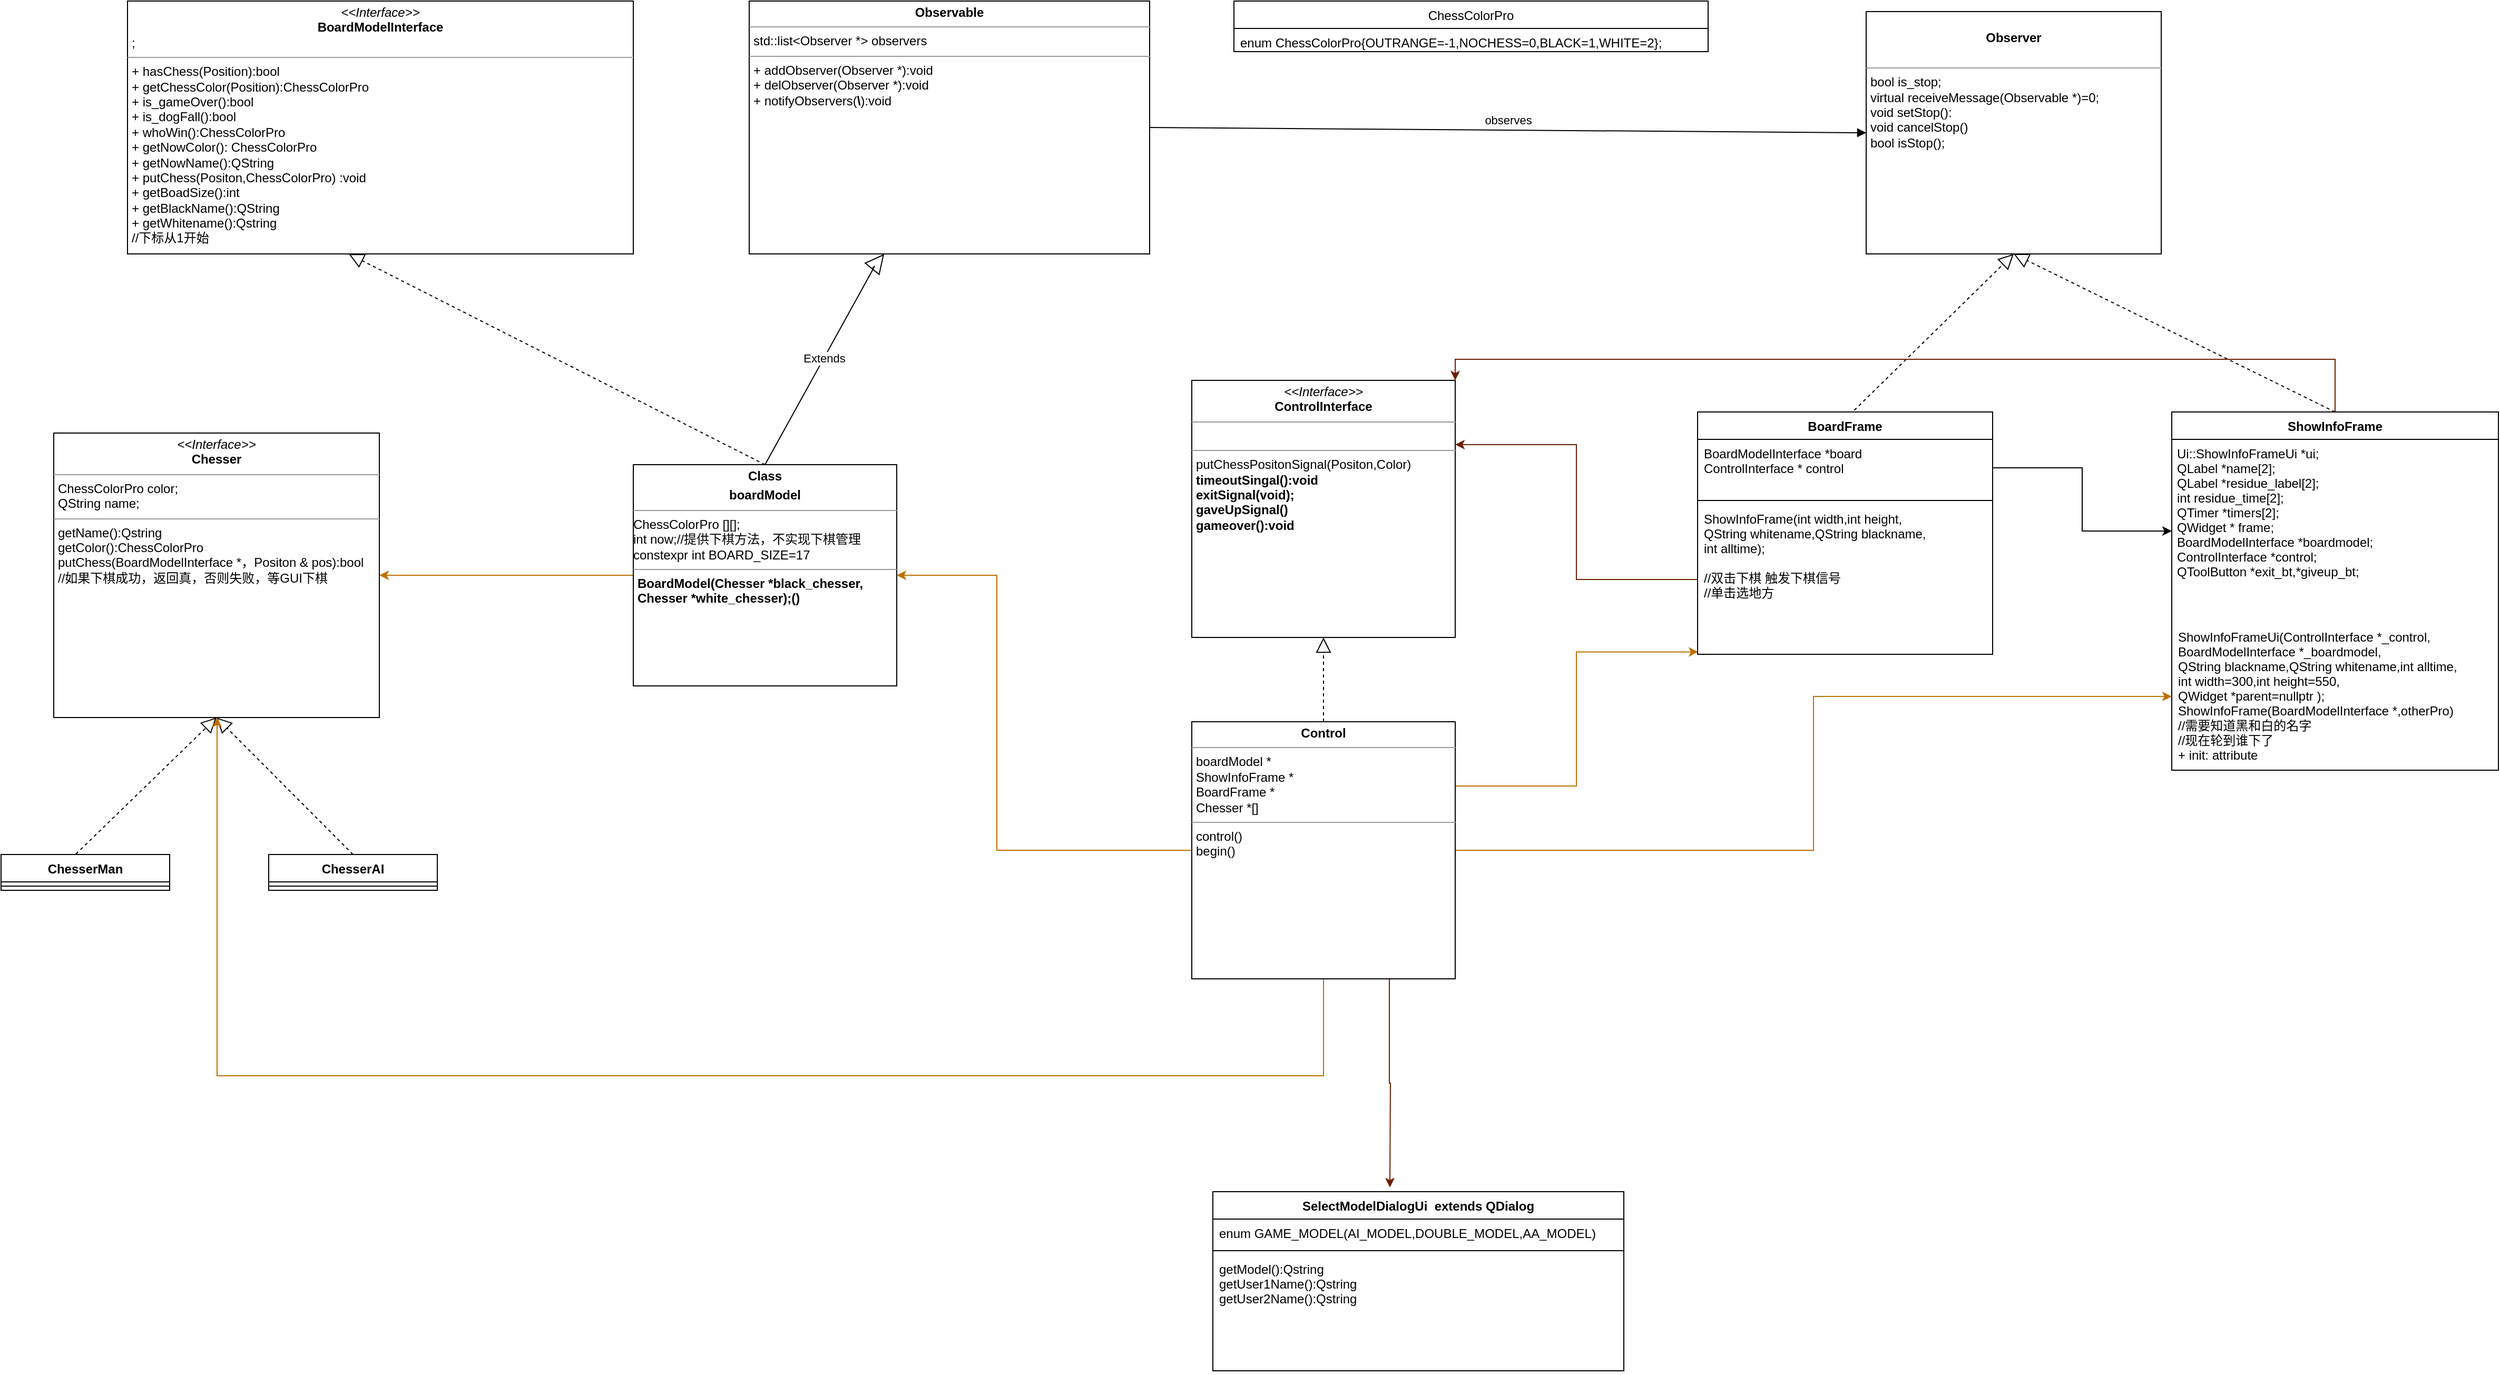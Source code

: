 <mxfile version="12.9.9" type="device"><diagram id="C5RBs43oDa-KdzZeNtuy" name="Page-1"><mxGraphModel dx="1422" dy="822" grid="1" gridSize="10" guides="1" tooltips="1" connect="1" arrows="1" fold="1" page="1" pageScale="1" pageWidth="827" pageHeight="1169" math="0" shadow="0"><root><mxCell id="WIyWlLk6GJQsqaUBKTNV-0"/><mxCell id="WIyWlLk6GJQsqaUBKTNV-1" parent="WIyWlLk6GJQsqaUBKTNV-0"/><mxCell id="UcRqDmjY_OGyac_XTxnk-2" value="&lt;p style=&quot;margin: 0px ; margin-top: 4px ; text-align: center&quot;&gt;&lt;i&gt;&amp;lt;&amp;lt;Interface&amp;gt;&amp;gt;&lt;/i&gt;&lt;br&gt;&lt;b&gt;BoardModelInterface&lt;/b&gt;&lt;/p&gt;&lt;p style=&quot;margin: 0px ; margin-left: 4px&quot;&gt;;&lt;br&gt;&lt;/p&gt;&lt;hr size=&quot;1&quot;&gt;&lt;p style=&quot;margin: 0px ; margin-left: 4px&quot;&gt;+ hasChess(Position):bool&lt;/p&gt;&lt;p style=&quot;margin: 0px ; margin-left: 4px&quot;&gt;+ getChessColor(Position):ChessColorPro&lt;/p&gt;&lt;p style=&quot;margin: 0px ; margin-left: 4px&quot;&gt;+ is_gameOver():bool&lt;/p&gt;&lt;p style=&quot;margin: 0px ; margin-left: 4px&quot;&gt;+ is_dogFall():bool&lt;/p&gt;&lt;p style=&quot;margin: 0px ; margin-left: 4px&quot;&gt;+&amp;nbsp;&lt;span&gt;whoWin():ChessColorPro&lt;/span&gt;&lt;/p&gt;&lt;p style=&quot;margin: 0px ; margin-left: 4px&quot;&gt;+ getNowColor(): ChessColorPro&lt;/p&gt;&lt;p style=&quot;margin: 0px ; margin-left: 4px&quot;&gt;+ getNowName():QString&lt;/p&gt;&lt;p style=&quot;margin: 0px ; margin-left: 4px&quot;&gt;+ putChess(Positon,ChessColorPro) :void&lt;/p&gt;&lt;p style=&quot;margin: 0px ; margin-left: 4px&quot;&gt;+ getBoadSize():int&lt;/p&gt;&lt;p style=&quot;margin: 0px ; margin-left: 4px&quot;&gt;+ getBlackName():QString&lt;/p&gt;&lt;p style=&quot;margin: 0px ; margin-left: 4px&quot;&gt;+ getWhitename():Qstring&lt;/p&gt;&lt;p style=&quot;margin: 0px ; margin-left: 4px&quot;&gt;//下标从1开始&lt;/p&gt;&amp;nbsp;&lt;p style=&quot;margin: 0px ; margin-left: 4px&quot;&gt;&lt;br&gt;&lt;/p&gt;&lt;br&gt;&lt;p style=&quot;margin: 0px ; margin-left: 4px&quot;&gt;&lt;br&gt;&lt;/p&gt;&lt;p style=&quot;margin: 0px ; margin-left: 4px&quot;&gt;&lt;br&gt;&lt;/p&gt;" style="verticalAlign=top;align=left;overflow=fill;fontSize=12;fontFamily=Helvetica;html=1;" parent="WIyWlLk6GJQsqaUBKTNV-1" vertex="1"><mxGeometry x="120" y="120" width="480" height="240" as="geometry"/></mxCell><mxCell id="UcRqDmjY_OGyac_XTxnk-11" value="&lt;p style=&quot;margin: 0px ; margin-top: 4px ; text-align: center&quot;&gt;&lt;b&gt;Observable&lt;/b&gt;&lt;/p&gt;&lt;hr size=&quot;1&quot;&gt;&lt;p style=&quot;margin: 0px ; margin-left: 4px&quot;&gt;std::list&amp;lt;Observer *&amp;gt; observers&lt;/p&gt;&lt;hr size=&quot;1&quot;&gt;&lt;p style=&quot;margin: 0px ; margin-left: 4px&quot;&gt;+ addObserver(Observer *):void&lt;/p&gt;&lt;p style=&quot;margin: 0px ; margin-left: 4px&quot;&gt;+ delObserver(Observer *):void&lt;br&gt;+ notifyObservers(&lt;b&gt;\&lt;/b&gt;&lt;span&gt;):void&lt;/span&gt;&lt;/p&gt;&lt;b style=&quot;text-align: center&quot;&gt;&lt;div style=&quot;text-align: justify&quot;&gt;&lt;br&gt;&lt;/div&gt;&lt;/b&gt;" style="verticalAlign=top;align=left;overflow=fill;fontSize=12;fontFamily=Helvetica;html=1;" parent="WIyWlLk6GJQsqaUBKTNV-1" vertex="1"><mxGeometry x="710" y="120" width="380" height="240" as="geometry"/></mxCell><mxCell id="UcRqDmjY_OGyac_XTxnk-12" value="" style="endArrow=block;dashed=1;endFill=0;endSize=12;html=1;exitX=0.5;exitY=0;exitDx=0;exitDy=0;" parent="WIyWlLk6GJQsqaUBKTNV-1" source="UcRqDmjY_OGyac_XTxnk-14" edge="1"><mxGeometry width="160" relative="1" as="geometry"><mxPoint x="540" y="480" as="sourcePoint"/><mxPoint x="330" y="360" as="targetPoint"/><Array as="points"/></mxGeometry></mxCell><mxCell id="UcRqDmjY_OGyac_XTxnk-13" value="Extends" style="endArrow=block;endSize=16;endFill=0;html=1;entryX=0.337;entryY=1;entryDx=0;entryDy=0;entryPerimeter=0;exitX=0.5;exitY=0;exitDx=0;exitDy=0;" parent="WIyWlLk6GJQsqaUBKTNV-1" source="UcRqDmjY_OGyac_XTxnk-14" target="UcRqDmjY_OGyac_XTxnk-11" edge="1"><mxGeometry width="160" relative="1" as="geometry"><mxPoint x="620" y="490" as="sourcePoint"/><mxPoint x="810" y="470" as="targetPoint"/><Array as="points"><mxPoint x="830" y="370"/></Array></mxGeometry></mxCell><mxCell id="lkzZBm51rhuiRGanckFV-7" style="edgeStyle=orthogonalEdgeStyle;rounded=0;orthogonalLoop=1;jettySize=auto;html=1;fillColor=#f0a30a;strokeColor=#BD7000;" parent="WIyWlLk6GJQsqaUBKTNV-1" source="UcRqDmjY_OGyac_XTxnk-14" target="UcRqDmjY_OGyac_XTxnk-27" edge="1"><mxGeometry relative="1" as="geometry"/></mxCell><mxCell id="UcRqDmjY_OGyac_XTxnk-14" value="&lt;p style=&quot;margin: 0px ; margin-top: 4px ; text-align: center&quot;&gt;&lt;b&gt;Class&lt;/b&gt;&lt;/p&gt;&lt;p style=&quot;margin: 0px ; margin-top: 4px ; text-align: center&quot;&gt;&lt;b&gt;boardModel&lt;/b&gt;&lt;/p&gt;&lt;hr size=&quot;1&quot;&gt;&lt;p style=&quot;margin: 0px ; margin-left: 4px&quot;&gt;&lt;/p&gt;ChessColorPro [][];&lt;br&gt;int now;//提供下棋方法，不实现下棋管理&lt;br&gt;constexpr int BOARD_SIZE=17&lt;br&gt;&lt;hr size=&quot;1&quot;&gt;&lt;p style=&quot;margin: 0px ; margin-left: 4px&quot;&gt;&lt;b&gt;BoardModel(Chesser *black_chesser,&lt;/b&gt;&lt;br&gt;&lt;/p&gt;&lt;p style=&quot;margin: 0px ; margin-left: 4px&quot;&gt;&lt;b&gt;Chesser *white_chesser);()&lt;/b&gt;&lt;/p&gt;" style="verticalAlign=top;align=left;overflow=fill;fontSize=12;fontFamily=Helvetica;html=1;strokeColor=#000000;" parent="WIyWlLk6GJQsqaUBKTNV-1" vertex="1"><mxGeometry x="600" y="560" width="250" height="210" as="geometry"/></mxCell><mxCell id="UcRqDmjY_OGyac_XTxnk-15" value="&lt;p style=&quot;margin: 0px ; margin-top: 4px ; text-align: center&quot;&gt;&lt;br&gt;&lt;b&gt;Observer&lt;/b&gt;&lt;/p&gt;&lt;p style=&quot;margin: 0px ; margin-left: 4px&quot;&gt;&lt;br&gt;&lt;/p&gt;&lt;hr size=&quot;1&quot;&gt;&lt;p style=&quot;margin: 0px ; margin-left: 4px&quot;&gt;bool is_stop;&lt;/p&gt;&lt;p style=&quot;margin: 0px ; margin-left: 4px&quot;&gt;virtual receiveMessage(&lt;span&gt;Observable *&lt;/span&gt;&lt;span&gt;)=0;&lt;/span&gt;&lt;/p&gt;&lt;p style=&quot;margin: 0px ; margin-left: 4px&quot;&gt;void setStop():&lt;/p&gt;&lt;p style=&quot;margin: 0px ; margin-left: 4px&quot;&gt;void cancelStop()&lt;/p&gt;&lt;p style=&quot;margin: 0px ; margin-left: 4px&quot;&gt;bool isStop();&lt;/p&gt;&lt;p style=&quot;margin: 0px ; margin-left: 4px&quot;&gt;&lt;br&gt;&lt;/p&gt;" style="verticalAlign=top;align=left;overflow=fill;fontSize=12;fontFamily=Helvetica;html=1;" parent="WIyWlLk6GJQsqaUBKTNV-1" vertex="1"><mxGeometry x="1770" y="130" width="280" height="230" as="geometry"/></mxCell><mxCell id="UcRqDmjY_OGyac_XTxnk-27" value="&lt;p style=&quot;margin: 0px ; margin-top: 4px ; text-align: center&quot;&gt;&lt;i&gt;&amp;lt;&amp;lt;Interface&amp;gt;&amp;gt;&lt;/i&gt;&lt;br&gt;&lt;b&gt;Chesser&lt;/b&gt;&lt;/p&gt;&lt;hr size=&quot;1&quot;&gt;&lt;p style=&quot;margin: 0px ; margin-left: 4px&quot;&gt;ChessColorPro color;&lt;/p&gt;&lt;p style=&quot;margin: 0px ; margin-left: 4px&quot;&gt;QString name;&lt;/p&gt;&lt;hr size=&quot;1&quot;&gt;&lt;p style=&quot;margin: 0px 0px 0px 4px&quot;&gt;getName():Qstring&lt;/p&gt;&lt;p style=&quot;margin: 0px 0px 0px 4px&quot;&gt;getColor():&lt;span&gt;ChessColorPro&lt;/span&gt;&lt;/p&gt;&lt;p style=&quot;margin: 0px 0px 0px 4px&quot;&gt;putChess(&lt;span&gt;BoardModelInterface *&lt;/span&gt;&lt;span&gt;，Positon &amp;amp; pos):bool&amp;nbsp;&lt;/span&gt;&lt;/p&gt;&lt;p style=&quot;margin: 0px 0px 0px 4px&quot;&gt;&lt;span&gt;//如果下棋成功，返回真，&lt;/span&gt;&lt;span&gt;否则失败，等GUI下棋&lt;/span&gt;&lt;/p&gt;" style="verticalAlign=top;align=left;overflow=fill;fontSize=12;fontFamily=Helvetica;html=1;" parent="WIyWlLk6GJQsqaUBKTNV-1" vertex="1"><mxGeometry x="50" y="530" width="309" height="270" as="geometry"/></mxCell><mxCell id="UcRqDmjY_OGyac_XTxnk-41" value="" style="endArrow=block;dashed=1;endFill=0;endSize=12;html=1;entryX=0.5;entryY=1;entryDx=0;entryDy=0;exitX=0.444;exitY=-0.012;exitDx=0;exitDy=0;exitPerimeter=0;" parent="WIyWlLk6GJQsqaUBKTNV-1" source="UcRqDmjY_OGyac_XTxnk-32" target="UcRqDmjY_OGyac_XTxnk-27" edge="1"><mxGeometry width="160" relative="1" as="geometry"><mxPoint x="80" y="680" as="sourcePoint"/><mxPoint x="240" y="680" as="targetPoint"/></mxGeometry></mxCell><mxCell id="UcRqDmjY_OGyac_XTxnk-42" value="" style="endArrow=block;dashed=1;endFill=0;endSize=12;html=1;exitX=0.5;exitY=0;exitDx=0;exitDy=0;entryX=0.5;entryY=1;entryDx=0;entryDy=0;" parent="WIyWlLk6GJQsqaUBKTNV-1" source="UcRqDmjY_OGyac_XTxnk-36" target="UcRqDmjY_OGyac_XTxnk-27" edge="1"><mxGeometry width="160" relative="1" as="geometry"><mxPoint x="171.04" y="738.968" as="sourcePoint"/><mxPoint x="270" y="660" as="targetPoint"/></mxGeometry></mxCell><mxCell id="UcRqDmjY_OGyac_XTxnk-46" value="observes" style="html=1;verticalAlign=bottom;endArrow=block;exitX=1;exitY=0.5;exitDx=0;exitDy=0;entryX=0;entryY=0.5;entryDx=0;entryDy=0;" parent="WIyWlLk6GJQsqaUBKTNV-1" source="UcRqDmjY_OGyac_XTxnk-11" target="UcRqDmjY_OGyac_XTxnk-15" edge="1"><mxGeometry width="80" relative="1" as="geometry"><mxPoint x="1090" y="230" as="sourcePoint"/><mxPoint x="1780" y="250" as="targetPoint"/></mxGeometry></mxCell><mxCell id="UcRqDmjY_OGyac_XTxnk-59" value="" style="endArrow=block;dashed=1;endFill=0;endSize=12;html=1;exitX=0.5;exitY=0;exitDx=0;exitDy=0;entryX=0.5;entryY=1;entryDx=0;entryDy=0;" parent="WIyWlLk6GJQsqaUBKTNV-1" source="UcRqDmjY_OGyac_XTxnk-54" target="UcRqDmjY_OGyac_XTxnk-15" edge="1"><mxGeometry width="160" relative="1" as="geometry"><mxPoint x="1440" y="350" as="sourcePoint"/><mxPoint x="1860" y="350" as="targetPoint"/></mxGeometry></mxCell><mxCell id="UcRqDmjY_OGyac_XTxnk-61" value="" style="endArrow=block;dashed=1;endFill=0;endSize=12;html=1;entryX=0.5;entryY=1;entryDx=0;entryDy=0;exitX=0.531;exitY=-0.007;exitDx=0;exitDy=0;exitPerimeter=0;" parent="WIyWlLk6GJQsqaUBKTNV-1" source="eS4sRH_4YggFSyNS9GUr-0" target="UcRqDmjY_OGyac_XTxnk-15" edge="1"><mxGeometry width="160" relative="1" as="geometry"><mxPoint x="1732" y="430" as="sourcePoint"/><mxPoint x="1600" y="430" as="targetPoint"/></mxGeometry></mxCell><mxCell id="UcRqDmjY_OGyac_XTxnk-62" value="ChessColorPro" style="swimlane;fontStyle=0;childLayout=stackLayout;horizontal=1;startSize=26;fillColor=none;horizontalStack=0;resizeParent=1;resizeParentMax=0;resizeLast=0;collapsible=1;marginBottom=0;" parent="WIyWlLk6GJQsqaUBKTNV-1" vertex="1"><mxGeometry x="1170" y="120" width="450" height="48" as="geometry"/></mxCell><mxCell id="UcRqDmjY_OGyac_XTxnk-63" value="enum ChessColorPro{OUTRANGE=-1,NOCHESS=0,BLACK=1,WHITE=2};" style="text;strokeColor=none;fillColor=none;align=left;verticalAlign=top;spacingLeft=4;spacingRight=4;overflow=hidden;rotatable=0;points=[[0,0.5],[1,0.5]];portConstraint=eastwest;" parent="UcRqDmjY_OGyac_XTxnk-62" vertex="1"><mxGeometry y="26" width="450" height="22" as="geometry"/></mxCell><mxCell id="UcRqDmjY_OGyac_XTxnk-32" value="ChesserMan" style="swimlane;fontStyle=1;align=center;verticalAlign=top;childLayout=stackLayout;horizontal=1;startSize=26;horizontalStack=0;resizeParent=1;resizeParentMax=0;resizeLast=0;collapsible=1;marginBottom=0;" parent="WIyWlLk6GJQsqaUBKTNV-1" vertex="1"><mxGeometry y="930" width="160" height="34" as="geometry"/></mxCell><mxCell id="UcRqDmjY_OGyac_XTxnk-34" value="" style="line;strokeWidth=1;fillColor=none;align=left;verticalAlign=middle;spacingTop=-1;spacingLeft=3;spacingRight=3;rotatable=0;labelPosition=right;points=[];portConstraint=eastwest;" parent="UcRqDmjY_OGyac_XTxnk-32" vertex="1"><mxGeometry y="26" width="160" height="8" as="geometry"/></mxCell><mxCell id="UcRqDmjY_OGyac_XTxnk-36" value="ChesserAI" style="swimlane;fontStyle=1;align=center;verticalAlign=top;childLayout=stackLayout;horizontal=1;startSize=26;horizontalStack=0;resizeParent=1;resizeParentMax=0;resizeLast=0;collapsible=1;marginBottom=0;" parent="WIyWlLk6GJQsqaUBKTNV-1" vertex="1"><mxGeometry x="254" y="930" width="160" height="34" as="geometry"/></mxCell><mxCell id="UcRqDmjY_OGyac_XTxnk-38" value="" style="line;strokeWidth=1;fillColor=none;align=left;verticalAlign=middle;spacingTop=-1;spacingLeft=3;spacingRight=3;rotatable=0;labelPosition=right;points=[];portConstraint=eastwest;" parent="UcRqDmjY_OGyac_XTxnk-36" vertex="1"><mxGeometry y="26" width="160" height="8" as="geometry"/></mxCell><mxCell id="UcRqDmjY_OGyac_XTxnk-85" value="&lt;p style=&quot;margin: 0px ; margin-top: 4px ; text-align: center&quot;&gt;&lt;i&gt;&amp;lt;&amp;lt;Interface&amp;gt;&amp;gt;&lt;/i&gt;&lt;br&gt;&lt;b&gt;ControlInterface&lt;/b&gt;&lt;/p&gt;&lt;hr size=&quot;1&quot;&gt;&lt;p style=&quot;margin: 0px ; margin-left: 4px&quot;&gt;&lt;br&gt;&lt;/p&gt;&lt;hr size=&quot;1&quot;&gt;&lt;p style=&quot;margin: 0px ; margin-left: 4px&quot;&gt;&lt;span&gt;putChessPositonSignal(Positon,Color)&lt;/span&gt;&lt;br&gt;&lt;/p&gt;&lt;p style=&quot;margin: 0px 0px 0px 4px&quot;&gt;&lt;b style=&quot;text-align: center&quot;&gt;timeoutSingal():void&lt;/b&gt;&lt;/p&gt;&lt;p style=&quot;margin: 0px 0px 0px 4px&quot;&gt;&lt;b style=&quot;text-align: center&quot;&gt;exitSignal(void);&lt;/b&gt;&lt;/p&gt;&lt;p style=&quot;margin: 0px 0px 0px 4px&quot;&gt;&lt;b&gt;gaveUpSignal()&lt;/b&gt;&lt;/p&gt;&lt;p style=&quot;margin: 0px 0px 0px 4px&quot;&gt;&lt;b style=&quot;text-align: center&quot;&gt;gameover():void&lt;/b&gt;&lt;/p&gt;" style="verticalAlign=top;align=left;overflow=fill;fontSize=12;fontFamily=Helvetica;html=1;" parent="WIyWlLk6GJQsqaUBKTNV-1" vertex="1"><mxGeometry x="1130" y="480" width="250" height="244" as="geometry"/></mxCell><mxCell id="lkzZBm51rhuiRGanckFV-4" style="edgeStyle=orthogonalEdgeStyle;rounded=0;orthogonalLoop=1;jettySize=auto;html=1;entryX=1;entryY=0.5;entryDx=0;entryDy=0;fillColor=#f0a30a;strokeColor=#BD7000;" parent="WIyWlLk6GJQsqaUBKTNV-1" source="lkzZBm51rhuiRGanckFV-0" target="UcRqDmjY_OGyac_XTxnk-14" edge="1"><mxGeometry relative="1" as="geometry"><mxPoint x="800" y="665" as="targetPoint"/><Array as="points"><mxPoint x="945" y="926"/><mxPoint x="945" y="665"/></Array></mxGeometry></mxCell><mxCell id="lkzZBm51rhuiRGanckFV-5" style="edgeStyle=orthogonalEdgeStyle;rounded=0;orthogonalLoop=1;jettySize=auto;html=1;fillColor=#f0a30a;strokeColor=#BD7000;exitX=1;exitY=0.25;exitDx=0;exitDy=0;entryX=0.002;entryY=0.984;entryDx=0;entryDy=0;entryPerimeter=0;" parent="WIyWlLk6GJQsqaUBKTNV-1" source="lkzZBm51rhuiRGanckFV-0" target="eS4sRH_4YggFSyNS9GUr-3" edge="1"><mxGeometry relative="1" as="geometry"><mxPoint x="1729.54" y="553.472" as="targetPoint"/><mxPoint x="1380" y="926" as="sourcePoint"/></mxGeometry></mxCell><mxCell id="lkzZBm51rhuiRGanckFV-6" style="edgeStyle=orthogonalEdgeStyle;rounded=0;orthogonalLoop=1;jettySize=auto;html=1;fillColor=#f0a30a;strokeColor=#BD7000;exitX=1;exitY=0.5;exitDx=0;exitDy=0;" parent="WIyWlLk6GJQsqaUBKTNV-1" source="lkzZBm51rhuiRGanckFV-0" target="UcRqDmjY_OGyac_XTxnk-74" edge="1"><mxGeometry relative="1" as="geometry"><mxPoint x="1390" y="940" as="sourcePoint"/><mxPoint x="2240" y="680" as="targetPoint"/></mxGeometry></mxCell><mxCell id="lkzZBm51rhuiRGanckFV-8" style="edgeStyle=orthogonalEdgeStyle;rounded=0;orthogonalLoop=1;jettySize=auto;html=1;fillColor=#f0a30a;strokeColor=#BD7000;" parent="WIyWlLk6GJQsqaUBKTNV-1" source="lkzZBm51rhuiRGanckFV-0" target="UcRqDmjY_OGyac_XTxnk-27" edge="1"><mxGeometry relative="1" as="geometry"><Array as="points"><mxPoint x="1255" y="1140"/><mxPoint x="205" y="1140"/></Array></mxGeometry></mxCell><mxCell id="eS4sRH_4YggFSyNS9GUr-36" style="edgeStyle=orthogonalEdgeStyle;rounded=0;orthogonalLoop=1;jettySize=auto;html=1;exitX=0.75;exitY=1;exitDx=0;exitDy=0;fillColor=#a0522d;strokeColor=#6D1F00;" parent="WIyWlLk6GJQsqaUBKTNV-1" source="lkzZBm51rhuiRGanckFV-0" edge="1"><mxGeometry relative="1" as="geometry"><mxPoint x="1318" y="1246" as="targetPoint"/></mxGeometry></mxCell><mxCell id="lkzZBm51rhuiRGanckFV-0" value="&lt;p style=&quot;margin: 0px ; margin-top: 4px ; text-align: center&quot;&gt;&lt;b&gt;Control&lt;/b&gt;&lt;/p&gt;&lt;hr size=&quot;1&quot;&gt;&lt;p style=&quot;margin: 0px ; margin-left: 4px&quot;&gt;boardModel *&lt;/p&gt;&lt;p style=&quot;margin: 0px ; margin-left: 4px&quot;&gt;ShowInfoFrame *&lt;br&gt;&lt;/p&gt;&lt;p style=&quot;margin: 0px ; margin-left: 4px&quot;&gt;BoardFrame *&lt;br&gt;&lt;/p&gt;&lt;p style=&quot;margin: 0px ; margin-left: 4px&quot;&gt;Chesser *[]&lt;/p&gt;&lt;hr size=&quot;1&quot;&gt;&lt;p style=&quot;margin: 0px ; margin-left: 4px&quot;&gt;control()&lt;/p&gt;&lt;p style=&quot;margin: 0px ; margin-left: 4px&quot;&gt;begin()&lt;/p&gt;&lt;span&gt;&lt;br&gt;&lt;/span&gt;" style="verticalAlign=top;align=left;overflow=fill;fontSize=12;fontFamily=Helvetica;html=1;" parent="WIyWlLk6GJQsqaUBKTNV-1" vertex="1"><mxGeometry x="1130" y="804" width="250" height="244" as="geometry"/></mxCell><mxCell id="lkzZBm51rhuiRGanckFV-1" value="" style="endArrow=block;dashed=1;endFill=0;endSize=12;html=1;entryX=0.5;entryY=1;entryDx=0;entryDy=0;exitX=0.5;exitY=0;exitDx=0;exitDy=0;" parent="WIyWlLk6GJQsqaUBKTNV-1" source="lkzZBm51rhuiRGanckFV-0" target="UcRqDmjY_OGyac_XTxnk-85" edge="1"><mxGeometry width="160" relative="1" as="geometry"><mxPoint x="920" y="820" as="sourcePoint"/><mxPoint x="1080" y="820" as="targetPoint"/></mxGeometry></mxCell><mxCell id="eS4sRH_4YggFSyNS9GUr-4" value="" style="edgeStyle=orthogonalEdgeStyle;rounded=0;orthogonalLoop=1;jettySize=auto;html=1;entryX=0;entryY=0.5;entryDx=0;entryDy=0;" parent="WIyWlLk6GJQsqaUBKTNV-1" source="eS4sRH_4YggFSyNS9GUr-1" target="UcRqDmjY_OGyac_XTxnk-55" edge="1"><mxGeometry relative="1" as="geometry"><mxPoint x="2060" y="492" as="targetPoint"/></mxGeometry></mxCell><mxCell id="eS4sRH_4YggFSyNS9GUr-10" style="edgeStyle=orthogonalEdgeStyle;rounded=0;orthogonalLoop=1;jettySize=auto;html=1;entryX=1;entryY=0;entryDx=0;entryDy=0;fillColor=#a0522d;strokeColor=#6D1F00;" parent="WIyWlLk6GJQsqaUBKTNV-1" source="UcRqDmjY_OGyac_XTxnk-54" target="UcRqDmjY_OGyac_XTxnk-85" edge="1"><mxGeometry relative="1" as="geometry"><Array as="points"><mxPoint x="2215" y="460"/><mxPoint x="1380" y="460"/></Array></mxGeometry></mxCell><mxCell id="eS4sRH_4YggFSyNS9GUr-9" style="edgeStyle=orthogonalEdgeStyle;rounded=0;orthogonalLoop=1;jettySize=auto;html=1;fillColor=#a0522d;strokeColor=#6D1F00;entryX=1;entryY=0.25;entryDx=0;entryDy=0;" parent="WIyWlLk6GJQsqaUBKTNV-1" source="eS4sRH_4YggFSyNS9GUr-3" target="UcRqDmjY_OGyac_XTxnk-85" edge="1"><mxGeometry relative="1" as="geometry"/></mxCell><mxCell id="eS4sRH_4YggFSyNS9GUr-32" value="SelectModelDialogUi  extends QDialog" style="swimlane;fontStyle=1;align=center;verticalAlign=top;childLayout=stackLayout;horizontal=1;startSize=26;horizontalStack=0;resizeParent=1;resizeParentMax=0;resizeLast=0;collapsible=1;marginBottom=0;fillColor=none;gradientColor=none;" parent="WIyWlLk6GJQsqaUBKTNV-1" vertex="1"><mxGeometry x="1150" y="1250" width="390" height="170" as="geometry"/></mxCell><mxCell id="eS4sRH_4YggFSyNS9GUr-33" value="enum GAME_MODEL(AI_MODEL,DOUBLE_MODEL,AA_MODEL)&#10;" style="text;strokeColor=none;fillColor=none;align=left;verticalAlign=top;spacingLeft=4;spacingRight=4;overflow=hidden;rotatable=0;points=[[0,0.5],[1,0.5]];portConstraint=eastwest;" parent="eS4sRH_4YggFSyNS9GUr-32" vertex="1"><mxGeometry y="26" width="390" height="26" as="geometry"/></mxCell><mxCell id="eS4sRH_4YggFSyNS9GUr-34" value="" style="line;strokeWidth=1;fillColor=none;align=left;verticalAlign=middle;spacingTop=-1;spacingLeft=3;spacingRight=3;rotatable=0;labelPosition=right;points=[];portConstraint=eastwest;" parent="eS4sRH_4YggFSyNS9GUr-32" vertex="1"><mxGeometry y="52" width="390" height="8" as="geometry"/></mxCell><mxCell id="eS4sRH_4YggFSyNS9GUr-35" value="getModel():Qstring&#10;getUser1Name():Qstring&#10;getUser2Name():Qstring" style="text;strokeColor=none;fillColor=none;align=left;verticalAlign=top;spacingLeft=4;spacingRight=4;overflow=hidden;rotatable=0;points=[[0,0.5],[1,0.5]];portConstraint=eastwest;" parent="eS4sRH_4YggFSyNS9GUr-32" vertex="1"><mxGeometry y="60" width="390" height="110" as="geometry"/></mxCell><mxCell id="UcRqDmjY_OGyac_XTxnk-54" value="ShowInfoFrame" style="swimlane;fontStyle=1;align=center;verticalAlign=top;childLayout=stackLayout;horizontal=1;startSize=26;horizontalStack=0;resizeParent=1;resizeParentMax=0;resizeLast=0;collapsible=1;marginBottom=0;" parent="WIyWlLk6GJQsqaUBKTNV-1" vertex="1"><mxGeometry x="2060" y="510" width="310" height="340" as="geometry"/></mxCell><mxCell id="UcRqDmjY_OGyac_XTxnk-55" value="    Ui::ShowInfoFrameUi *ui;&#10;    QLabel *name[2];&#10;    QLabel *residue_label[2];&#10;    int residue_time[2];&#10;    QTimer *timers[2];&#10;    QWidget * frame;&#10;    BoardModelInterface *boardmodel;&#10;    ControlInterface *control;&#10;    QToolButton *exit_bt,*giveup_bt;" style="text;strokeColor=none;fillColor=none;align=left;verticalAlign=top;spacingLeft=3;spacingRight=4;overflow=hidden;rotatable=0;points=[[0,0.5],[1,0.5]];portConstraint=eastwest;" parent="UcRqDmjY_OGyac_XTxnk-54" vertex="1"><mxGeometry y="26" width="310" height="174" as="geometry"/></mxCell><mxCell id="UcRqDmjY_OGyac_XTxnk-74" value="ShowInfoFrameUi(ControlInterface *_control,&#10;BoardModelInterface *_boardmodel,&#10;QString blackname,QString whitename,int alltime,&#10;int width=300,int height=550,&#10;QWidget *parent=nullptr );&#10;ShowInfoFrame(BoardModelInterface *,otherPro)&#10;//需要知道黑和白的名字&#10;//现在轮到谁下了&#10;+ init: attribute" style="text;strokeColor=none;fillColor=none;align=left;verticalAlign=top;spacingLeft=4;spacingRight=4;overflow=hidden;rotatable=0;points=[[0,0.5],[1,0.5]];portConstraint=eastwest;" parent="UcRqDmjY_OGyac_XTxnk-54" vertex="1"><mxGeometry y="200" width="310" height="140" as="geometry"/></mxCell><mxCell id="eS4sRH_4YggFSyNS9GUr-0" value="BoardFrame" style="swimlane;fontStyle=1;align=center;verticalAlign=top;childLayout=stackLayout;horizontal=1;startSize=26;horizontalStack=0;resizeParent=1;resizeParentMax=0;resizeLast=0;collapsible=1;marginBottom=0;" parent="WIyWlLk6GJQsqaUBKTNV-1" vertex="1"><mxGeometry x="1610" y="510" width="280" height="230" as="geometry"/></mxCell><mxCell id="eS4sRH_4YggFSyNS9GUr-1" value="BoardModelInterface *board&#10;ControlInterface * control&#10;" style="text;strokeColor=none;fillColor=none;align=left;verticalAlign=top;spacingLeft=4;spacingRight=4;overflow=hidden;rotatable=0;points=[[0,0.5],[1,0.5]];portConstraint=eastwest;" parent="eS4sRH_4YggFSyNS9GUr-0" vertex="1"><mxGeometry y="26" width="280" height="54" as="geometry"/></mxCell><mxCell id="eS4sRH_4YggFSyNS9GUr-2" value="" style="line;strokeWidth=1;fillColor=none;align=left;verticalAlign=middle;spacingTop=-1;spacingLeft=3;spacingRight=3;rotatable=0;labelPosition=right;points=[];portConstraint=eastwest;" parent="eS4sRH_4YggFSyNS9GUr-0" vertex="1"><mxGeometry y="80" width="280" height="8" as="geometry"/></mxCell><mxCell id="eS4sRH_4YggFSyNS9GUr-3" value="ShowInfoFrame(int width,int height,&#10;QString whitename,QString blackname,&#10;int alltime);&#10;&#10;//双击下棋 触发下棋信号&#10;//单击选地方&#10;" style="text;strokeColor=none;fillColor=none;align=left;verticalAlign=top;spacingLeft=4;spacingRight=4;overflow=hidden;rotatable=0;points=[[0,0.5],[1,0.5]];portConstraint=eastwest;" parent="eS4sRH_4YggFSyNS9GUr-0" vertex="1"><mxGeometry y="88" width="280" height="142" as="geometry"/></mxCell></root></mxGraphModel></diagram></mxfile>